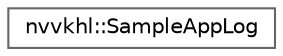 digraph "Graphical Class Hierarchy"
{
 // LATEX_PDF_SIZE
  bgcolor="transparent";
  edge [fontname=Helvetica,fontsize=10,labelfontname=Helvetica,labelfontsize=10];
  node [fontname=Helvetica,fontsize=10,shape=box,height=0.2,width=0.4];
  rankdir="LR";
  Node0 [id="Node000000",label="nvvkhl::SampleAppLog",height=0.2,width=0.4,color="grey40", fillcolor="white", style="filled",URL="$structnvvkhl_1_1_sample_app_log.html",tooltip=" "];
}

